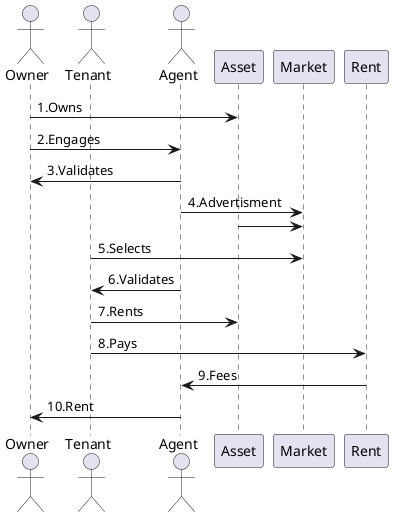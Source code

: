 @startuml Residential Lettings 

Actor Owner
Actor Tenant
Actor Agent

' Use Case
'Owner --> (Asset) : 1.Owns
'Owner --> Agent : 2.Engages
'Agent --> Owner :3.Validates
'Agent --> (Markets) : 4.Advertisment
'Asset --> Markets
'Tenant --> Markets : 5.Selects
'Agent --> Tenant : 6.Validates
'Tenant --> (Asset) : 7.Rents
'Tenant --> (Rent) : 8.Pays
'Rent --> Agent : 9.Fees
'Agent --> Owner : 10.Rent

' Sequence
Owner -> Asset : 1.Owns
Owner -> Agent : 2.Engages
Agent -> Owner :3.Validates
Agent -> Market : 4.Advertisment
Asset -> Market
Tenant -> Market : 5.Selects
Agent -> Tenant : 6.Validates
Tenant -> Asset : 7.Rents
Tenant -> Rent : 8.Pays
Rent -> Agent : 9.Fees
Agent -> Owner : 10.Rent

@enduml